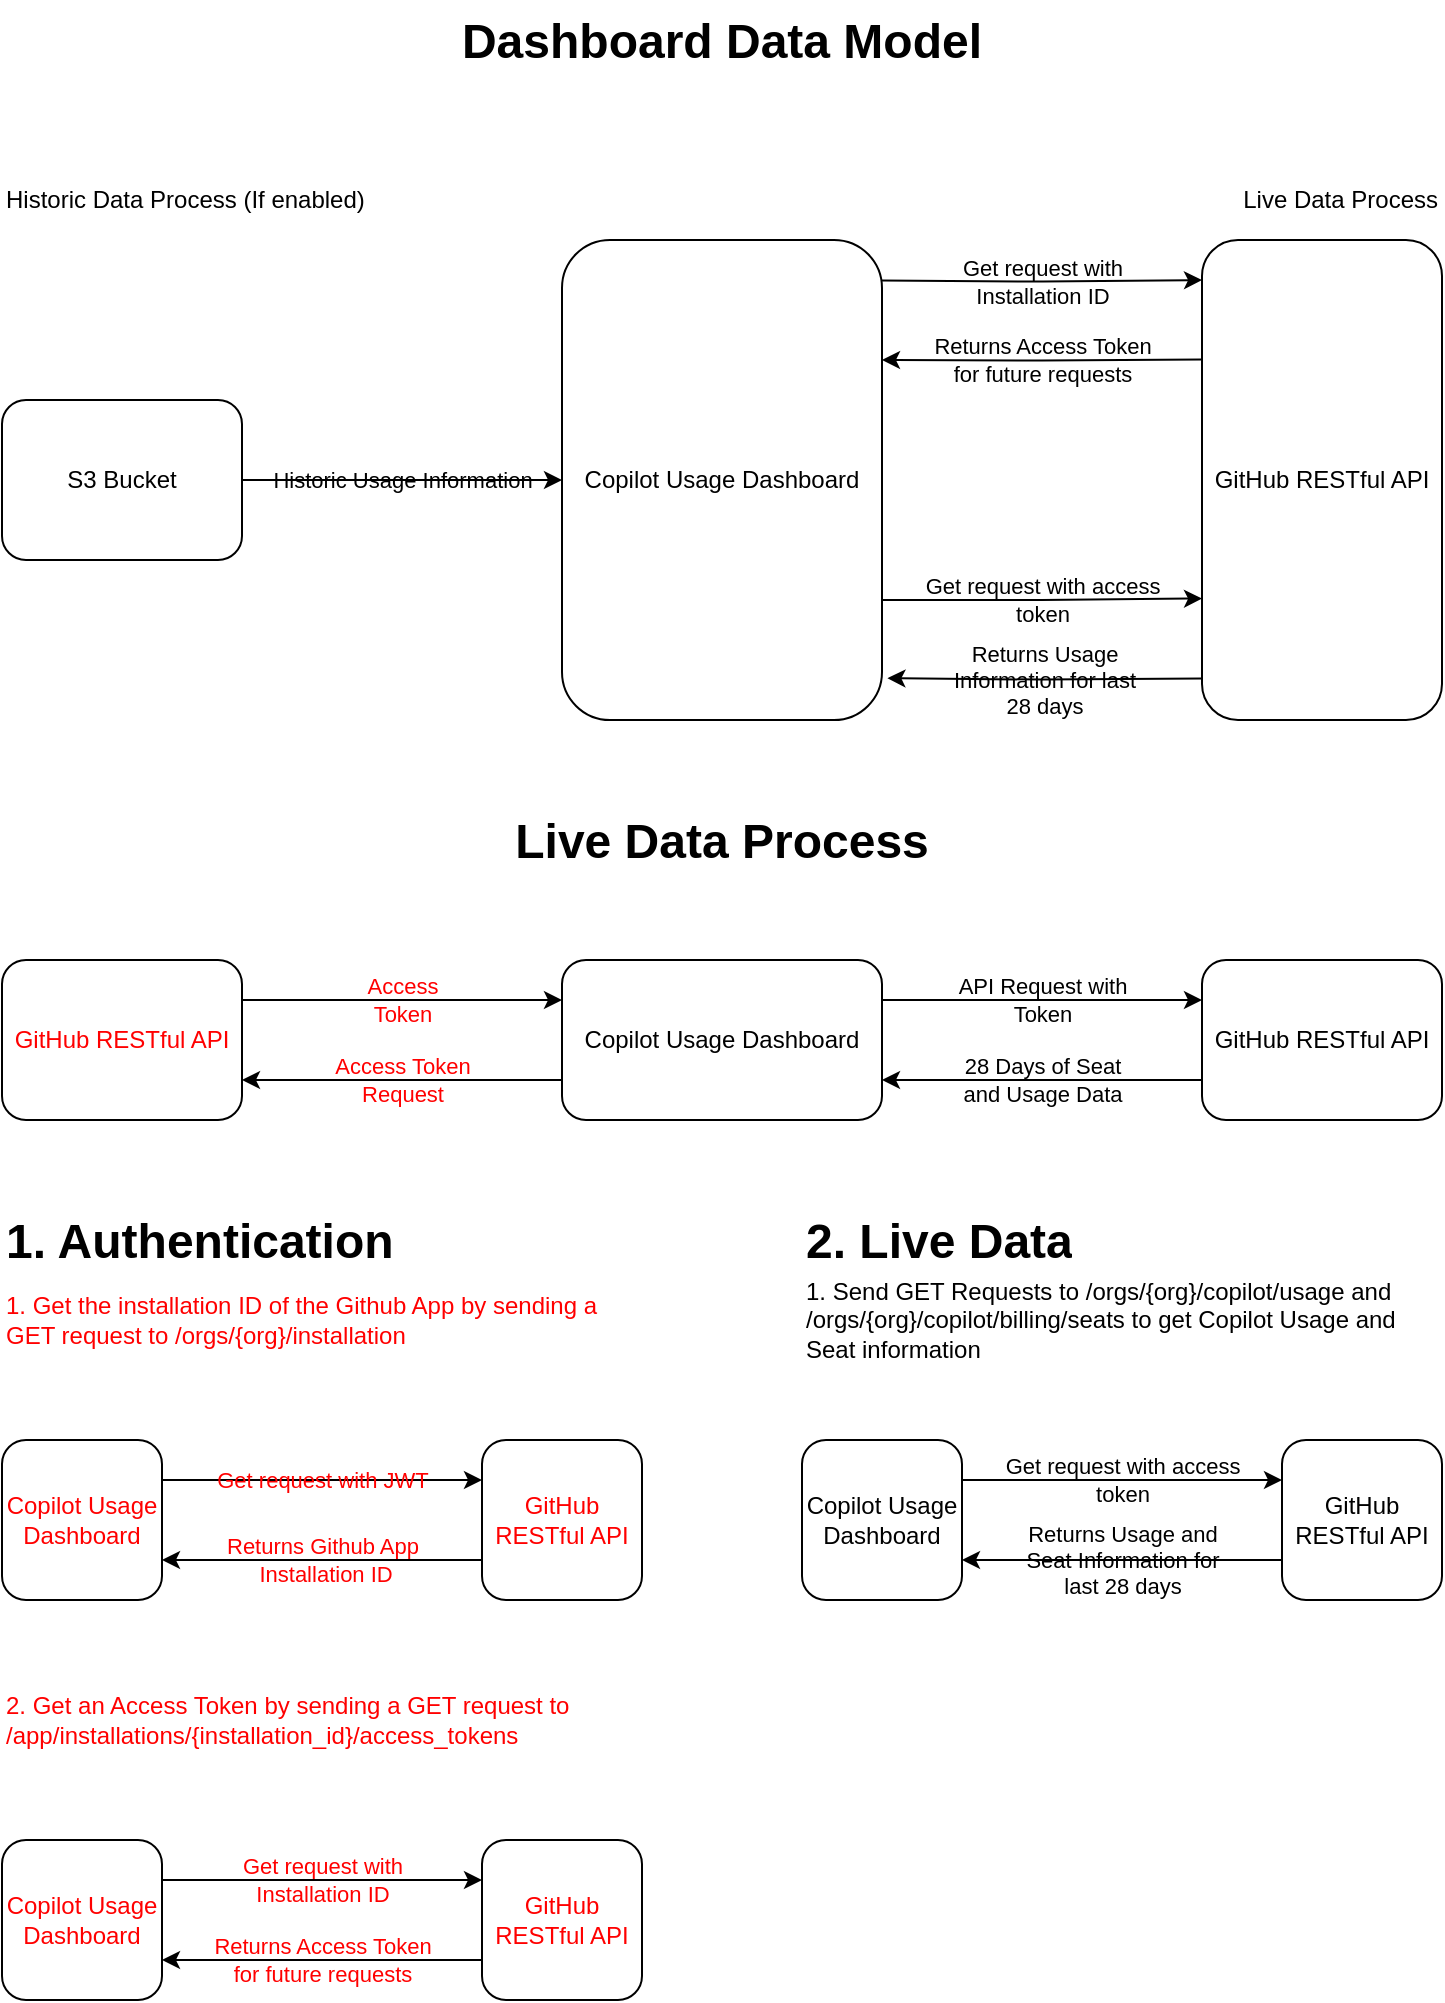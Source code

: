 <mxfile version="24.5.2" type="device">
  <diagram name="Page-1" id="UuaVYHqYEeruNvDf7hTw">
    <mxGraphModel dx="1633" dy="939" grid="1" gridSize="10" guides="1" tooltips="1" connect="1" arrows="1" fold="1" page="1" pageScale="1" pageWidth="827" pageHeight="1169" background="none" math="0" shadow="0">
      <root>
        <mxCell id="0" />
        <mxCell id="1" parent="0" />
        <mxCell id="JAojj6oCfwSo5Z4DhQhG-3" value="Get request with JWT" style="edgeStyle=orthogonalEdgeStyle;rounded=0;orthogonalLoop=1;jettySize=auto;html=1;exitX=1;exitY=0.25;exitDx=0;exitDy=0;entryX=0;entryY=0.25;entryDx=0;entryDy=0;fontColor=#FF0000;labelBackgroundColor=none;" parent="1" source="JAojj6oCfwSo5Z4DhQhG-1" target="JAojj6oCfwSo5Z4DhQhG-2" edge="1">
          <mxGeometry relative="1" as="geometry" />
        </mxCell>
        <mxCell id="JAojj6oCfwSo5Z4DhQhG-1" value="Copilot Usage Dashboard" style="rounded=1;whiteSpace=wrap;html=1;fontColor=#FF0000;labelBackgroundColor=none;" parent="1" vertex="1">
          <mxGeometry x="40" y="760" width="80" height="80" as="geometry" />
        </mxCell>
        <mxCell id="JAojj6oCfwSo5Z4DhQhG-4" value="Returns Github App&lt;div&gt;&amp;nbsp;Installation ID&lt;/div&gt;" style="edgeStyle=orthogonalEdgeStyle;rounded=0;orthogonalLoop=1;jettySize=auto;html=1;exitX=0;exitY=0.75;exitDx=0;exitDy=0;entryX=1;entryY=0.75;entryDx=0;entryDy=0;fontColor=#FF0000;labelBackgroundColor=none;" parent="1" source="JAojj6oCfwSo5Z4DhQhG-2" target="JAojj6oCfwSo5Z4DhQhG-1" edge="1">
          <mxGeometry relative="1" as="geometry" />
        </mxCell>
        <mxCell id="JAojj6oCfwSo5Z4DhQhG-2" value="GitHub RESTful API" style="rounded=1;whiteSpace=wrap;html=1;fontColor=#FF0000;labelBackgroundColor=none;" parent="1" vertex="1">
          <mxGeometry x="280" y="760" width="80" height="80" as="geometry" />
        </mxCell>
        <mxCell id="JAojj6oCfwSo5Z4DhQhG-5" value="Get request with&lt;div&gt;Installation ID&lt;/div&gt;" style="edgeStyle=orthogonalEdgeStyle;rounded=0;orthogonalLoop=1;jettySize=auto;html=1;exitX=1;exitY=0.25;exitDx=0;exitDy=0;entryX=0;entryY=0.25;entryDx=0;entryDy=0;fontColor=#FF0000;labelBackgroundColor=none;" parent="1" source="JAojj6oCfwSo5Z4DhQhG-6" target="JAojj6oCfwSo5Z4DhQhG-8" edge="1">
          <mxGeometry relative="1" as="geometry">
            <Array as="points">
              <mxPoint x="150" y="980" />
              <mxPoint x="150" y="980" />
            </Array>
          </mxGeometry>
        </mxCell>
        <mxCell id="JAojj6oCfwSo5Z4DhQhG-6" value="Copilot Usage Dashboard" style="rounded=1;whiteSpace=wrap;html=1;fontColor=#FF0000;labelBackgroundColor=none;" parent="1" vertex="1">
          <mxGeometry x="40" y="960" width="80" height="80" as="geometry" />
        </mxCell>
        <mxCell id="JAojj6oCfwSo5Z4DhQhG-7" value="Returns Access Token&lt;div&gt;for future requests&lt;/div&gt;" style="edgeStyle=orthogonalEdgeStyle;rounded=0;orthogonalLoop=1;jettySize=auto;html=1;exitX=0;exitY=0.75;exitDx=0;exitDy=0;entryX=1;entryY=0.75;entryDx=0;entryDy=0;fontColor=#FF0000;labelBackgroundColor=none;" parent="1" source="JAojj6oCfwSo5Z4DhQhG-8" target="JAojj6oCfwSo5Z4DhQhG-6" edge="1">
          <mxGeometry relative="1" as="geometry">
            <mxPoint as="offset" />
          </mxGeometry>
        </mxCell>
        <mxCell id="JAojj6oCfwSo5Z4DhQhG-8" value="GitHub RESTful API" style="rounded=1;whiteSpace=wrap;html=1;fontColor=#FF0000;labelBackgroundColor=none;" parent="1" vertex="1">
          <mxGeometry x="280" y="960" width="80" height="80" as="geometry" />
        </mxCell>
        <mxCell id="JAojj6oCfwSo5Z4DhQhG-9" value="1. Get the installation ID of the Github App by sending a GET request to /orgs/{org}/installation&amp;nbsp;" style="text;html=1;align=left;verticalAlign=middle;whiteSpace=wrap;rounded=0;fontColor=#FF0000;labelBackgroundColor=none;" parent="1" vertex="1">
          <mxGeometry x="40" y="680" width="320" height="40" as="geometry" />
        </mxCell>
        <mxCell id="JAojj6oCfwSo5Z4DhQhG-10" value="2. Get an Access Token by sending a GET request to /app/installations/{installation_id}/access_tokens" style="text;html=1;align=left;verticalAlign=middle;whiteSpace=wrap;rounded=0;fontColor=#FF0000;labelBackgroundColor=none;" parent="1" vertex="1">
          <mxGeometry x="40" y="880" width="320" height="40" as="geometry" />
        </mxCell>
        <mxCell id="JAojj6oCfwSo5Z4DhQhG-11" value="Get request with access&lt;div&gt;token&lt;/div&gt;" style="edgeStyle=orthogonalEdgeStyle;rounded=0;orthogonalLoop=1;jettySize=auto;html=1;exitX=1;exitY=0.25;exitDx=0;exitDy=0;entryX=0;entryY=0.25;entryDx=0;entryDy=0;labelBackgroundColor=none;" parent="1" source="JAojj6oCfwSo5Z4DhQhG-12" target="JAojj6oCfwSo5Z4DhQhG-14" edge="1">
          <mxGeometry relative="1" as="geometry">
            <mxPoint as="offset" />
          </mxGeometry>
        </mxCell>
        <mxCell id="JAojj6oCfwSo5Z4DhQhG-12" value="Copilot Usage Dashboard" style="rounded=1;whiteSpace=wrap;html=1;labelBackgroundColor=none;" parent="1" vertex="1">
          <mxGeometry x="440" y="760" width="80" height="80" as="geometry" />
        </mxCell>
        <mxCell id="JAojj6oCfwSo5Z4DhQhG-13" value="Returns Usage and&lt;div&gt;Seat Information for&lt;/div&gt;&lt;div&gt;last 28 days&lt;/div&gt;" style="edgeStyle=orthogonalEdgeStyle;rounded=0;orthogonalLoop=1;jettySize=auto;html=1;exitX=0;exitY=0.75;exitDx=0;exitDy=0;entryX=1;entryY=0.75;entryDx=0;entryDy=0;labelBackgroundColor=none;" parent="1" source="JAojj6oCfwSo5Z4DhQhG-14" target="JAojj6oCfwSo5Z4DhQhG-12" edge="1">
          <mxGeometry relative="1" as="geometry">
            <mxPoint as="offset" />
          </mxGeometry>
        </mxCell>
        <mxCell id="JAojj6oCfwSo5Z4DhQhG-14" value="GitHub RESTful API" style="rounded=1;whiteSpace=wrap;html=1;labelBackgroundColor=none;" parent="1" vertex="1">
          <mxGeometry x="680" y="760" width="80" height="80" as="geometry" />
        </mxCell>
        <mxCell id="JAojj6oCfwSo5Z4DhQhG-15" value="1. Send GET Requests to /orgs/{org}/copilot/usage and /orgs/{org}/copilot/billing/seats to get Copilot Usage and Seat information" style="text;html=1;align=left;verticalAlign=middle;whiteSpace=wrap;rounded=0;labelBackgroundColor=none;" parent="1" vertex="1">
          <mxGeometry x="440" y="680" width="320" height="40" as="geometry" />
        </mxCell>
        <mxCell id="JAojj6oCfwSo5Z4DhQhG-19" value="Access Token&lt;div&gt;Request&lt;/div&gt;" style="edgeStyle=orthogonalEdgeStyle;rounded=0;orthogonalLoop=1;jettySize=auto;html=1;entryX=1;entryY=0.75;entryDx=0;entryDy=0;align=center;fontColor=#FF0000;exitX=0;exitY=0.75;exitDx=0;exitDy=0;labelBackgroundColor=none;" parent="1" source="JAojj6oCfwSo5Z4DhQhG-16" target="JAojj6oCfwSo5Z4DhQhG-18" edge="1">
          <mxGeometry relative="1" as="geometry">
            <mxPoint x="480" y="630" as="sourcePoint" />
          </mxGeometry>
        </mxCell>
        <mxCell id="JAojj6oCfwSo5Z4DhQhG-21" value="API Request with&lt;div&gt;Token&lt;/div&gt;" style="edgeStyle=orthogonalEdgeStyle;rounded=0;orthogonalLoop=1;jettySize=auto;html=1;exitX=1;exitY=0.25;exitDx=0;exitDy=0;entryX=0;entryY=0.25;entryDx=0;entryDy=0;labelBackgroundColor=none;" parent="1" source="JAojj6oCfwSo5Z4DhQhG-16" target="JAojj6oCfwSo5Z4DhQhG-17" edge="1">
          <mxGeometry relative="1" as="geometry" />
        </mxCell>
        <mxCell id="JAojj6oCfwSo5Z4DhQhG-16" value="Copilot Usage Dashboard" style="rounded=1;whiteSpace=wrap;html=1;labelBackgroundColor=none;" parent="1" vertex="1">
          <mxGeometry x="320" y="520" width="160" height="80" as="geometry" />
        </mxCell>
        <mxCell id="JAojj6oCfwSo5Z4DhQhG-22" value="28 Days of Seat&lt;div&gt;and Usage Data&lt;/div&gt;" style="edgeStyle=orthogonalEdgeStyle;rounded=0;orthogonalLoop=1;jettySize=auto;html=1;exitX=0;exitY=0.75;exitDx=0;exitDy=0;entryX=1;entryY=0.75;entryDx=0;entryDy=0;labelBackgroundColor=none;" parent="1" source="JAojj6oCfwSo5Z4DhQhG-17" target="JAojj6oCfwSo5Z4DhQhG-16" edge="1">
          <mxGeometry relative="1" as="geometry" />
        </mxCell>
        <mxCell id="JAojj6oCfwSo5Z4DhQhG-17" value="GitHub RESTful API" style="rounded=1;whiteSpace=wrap;html=1;labelBackgroundColor=none;" parent="1" vertex="1">
          <mxGeometry x="640" y="520" width="120" height="80" as="geometry" />
        </mxCell>
        <mxCell id="JAojj6oCfwSo5Z4DhQhG-20" value="Access&lt;div&gt;Token&lt;/div&gt;" style="edgeStyle=orthogonalEdgeStyle;rounded=0;orthogonalLoop=1;jettySize=auto;html=1;exitX=1;exitY=0.25;exitDx=0;exitDy=0;entryX=0;entryY=0.25;entryDx=0;entryDy=0;align=center;fontColor=#FF0000;labelBackgroundColor=none;" parent="1" source="JAojj6oCfwSo5Z4DhQhG-18" target="JAojj6oCfwSo5Z4DhQhG-16" edge="1">
          <mxGeometry relative="1" as="geometry" />
        </mxCell>
        <mxCell id="JAojj6oCfwSo5Z4DhQhG-18" value="GitHub RESTful API" style="rounded=1;whiteSpace=wrap;html=1;fontColor=#FF0000;labelBackgroundColor=none;" parent="1" vertex="1">
          <mxGeometry x="40" y="520" width="120" height="80" as="geometry" />
        </mxCell>
        <mxCell id="JAojj6oCfwSo5Z4DhQhG-23" value="&lt;h1 style=&quot;margin-top: 0px;&quot;&gt;1. Authentication&lt;/h1&gt;" style="text;html=1;whiteSpace=wrap;overflow=hidden;rounded=0;labelBackgroundColor=none;" parent="1" vertex="1">
          <mxGeometry x="40" y="640" width="320" height="40" as="geometry" />
        </mxCell>
        <mxCell id="JAojj6oCfwSo5Z4DhQhG-24" value="&lt;h1 style=&quot;margin-top: 0px;&quot;&gt;2. Live Data&lt;/h1&gt;" style="text;html=1;whiteSpace=wrap;overflow=hidden;rounded=0;labelBackgroundColor=none;" parent="1" vertex="1">
          <mxGeometry x="440" y="640" width="180" height="40" as="geometry" />
        </mxCell>
        <mxCell id="JAojj6oCfwSo5Z4DhQhG-25" value="&lt;h1 style=&quot;margin-top: 0px;&quot;&gt;Live Data Process&lt;/h1&gt;" style="text;html=1;whiteSpace=wrap;overflow=hidden;rounded=0;align=center;fontStyle=0;labelBackgroundColor=none;" parent="1" vertex="1">
          <mxGeometry x="40" y="440" width="720" height="40" as="geometry" />
        </mxCell>
        <mxCell id="JAojj6oCfwSo5Z4DhQhG-90" value="&lt;h1 style=&quot;margin-top: 0px;&quot;&gt;Dashboard Data Model&lt;/h1&gt;" style="text;html=1;whiteSpace=wrap;overflow=hidden;rounded=0;align=center;fontStyle=0;labelBackgroundColor=none;" parent="1" vertex="1">
          <mxGeometry x="40" y="40" width="720" height="40" as="geometry" />
        </mxCell>
        <mxCell id="JAojj6oCfwSo5Z4DhQhG-121" value="Historic Usage Information" style="edgeStyle=orthogonalEdgeStyle;rounded=0;orthogonalLoop=1;jettySize=auto;html=1;exitX=1;exitY=0.5;exitDx=0;exitDy=0;entryX=0;entryY=0.5;entryDx=0;entryDy=0;labelBackgroundColor=none;fontColor=#000000;" parent="1" source="JAojj6oCfwSo5Z4DhQhG-93" target="JAojj6oCfwSo5Z4DhQhG-96" edge="1">
          <mxGeometry relative="1" as="geometry" />
        </mxCell>
        <mxCell id="JAojj6oCfwSo5Z4DhQhG-93" value="S3 Bucket" style="rounded=1;whiteSpace=wrap;html=1;fontColor=#000000;labelBackgroundColor=none;strokeColor=#000000;" parent="1" vertex="1">
          <mxGeometry x="40" y="240" width="120" height="80" as="geometry" />
        </mxCell>
        <mxCell id="JAojj6oCfwSo5Z4DhQhG-95" value="GitHub RESTful API" style="rounded=1;whiteSpace=wrap;html=1;fontColor=#000000;labelBackgroundColor=none;" parent="1" vertex="1">
          <mxGeometry x="640" y="160" width="120" height="240" as="geometry" />
        </mxCell>
        <mxCell id="JAojj6oCfwSo5Z4DhQhG-96" value="Copilot Usage Dashboard" style="rounded=1;whiteSpace=wrap;html=1;fontColor=#000000;labelBackgroundColor=none;" parent="1" vertex="1">
          <mxGeometry x="320" y="160" width="160" height="240" as="geometry" />
        </mxCell>
        <mxCell id="JAojj6oCfwSo5Z4DhQhG-115" value="Returns Access Token&lt;div&gt;for future requests&lt;/div&gt;" style="edgeStyle=orthogonalEdgeStyle;rounded=0;orthogonalLoop=1;jettySize=auto;html=1;exitX=0;exitY=0.75;exitDx=0;exitDy=0;entryX=1;entryY=0.25;entryDx=0;entryDy=0;fontColor=#000000;labelBackgroundColor=none;" parent="1" edge="1" target="JAojj6oCfwSo5Z4DhQhG-96">
          <mxGeometry relative="1" as="geometry">
            <mxPoint x="640" y="219.75" as="sourcePoint" />
            <mxPoint x="480" y="219.75" as="targetPoint" />
            <mxPoint as="offset" />
          </mxGeometry>
        </mxCell>
        <mxCell id="JAojj6oCfwSo5Z4DhQhG-117" value="Get request with access&lt;div&gt;token&lt;/div&gt;" style="edgeStyle=orthogonalEdgeStyle;rounded=0;orthogonalLoop=1;jettySize=auto;html=1;exitX=1;exitY=0.75;exitDx=0;exitDy=0;entryX=0;entryY=0.25;entryDx=0;entryDy=0;fontColor=#000000;labelBackgroundColor=none;" parent="1" edge="1" source="JAojj6oCfwSo5Z4DhQhG-96">
          <mxGeometry relative="1" as="geometry">
            <mxPoint x="480" y="339.25" as="sourcePoint" />
            <mxPoint x="640" y="339.25" as="targetPoint" />
            <mxPoint as="offset" />
          </mxGeometry>
        </mxCell>
        <mxCell id="JAojj6oCfwSo5Z4DhQhG-118" value="Returns Usage&lt;div&gt;Information for last&lt;/div&gt;&lt;div&gt;28 days&lt;/div&gt;" style="edgeStyle=orthogonalEdgeStyle;rounded=0;orthogonalLoop=1;jettySize=auto;html=1;exitX=0;exitY=0.75;exitDx=0;exitDy=0;entryX=1.017;entryY=0.913;entryDx=0;entryDy=0;fontColor=#000000;labelBackgroundColor=none;entryPerimeter=0;" parent="1" edge="1" target="JAojj6oCfwSo5Z4DhQhG-96">
          <mxGeometry relative="1" as="geometry">
            <mxPoint as="offset" />
            <mxPoint x="640" y="379.25" as="sourcePoint" />
            <mxPoint x="480" y="379.25" as="targetPoint" />
          </mxGeometry>
        </mxCell>
        <mxCell id="yCTr9eyWwM7qKFxM0R0S-3" value="Get request with&lt;div&gt;Installation ID&lt;/div&gt;" style="edgeStyle=orthogonalEdgeStyle;rounded=0;orthogonalLoop=1;jettySize=auto;html=1;exitX=0;exitY=0.75;exitDx=0;exitDy=0;entryX=1;entryY=0.25;entryDx=0;entryDy=0;fontColor=#000000;labelBackgroundColor=none;" edge="1" parent="1">
          <mxGeometry relative="1" as="geometry">
            <mxPoint x="480" y="180.25" as="sourcePoint" />
            <mxPoint x="640" y="180" as="targetPoint" />
            <mxPoint as="offset" />
          </mxGeometry>
        </mxCell>
        <mxCell id="yCTr9eyWwM7qKFxM0R0S-4" value="Historic Data Process (If enabled)" style="text;html=1;align=left;verticalAlign=middle;whiteSpace=wrap;rounded=0;" vertex="1" parent="1">
          <mxGeometry x="40" y="120" width="360" height="40" as="geometry" />
        </mxCell>
        <mxCell id="yCTr9eyWwM7qKFxM0R0S-5" value="Live Data Process" style="text;html=1;align=right;verticalAlign=middle;whiteSpace=wrap;rounded=0;" vertex="1" parent="1">
          <mxGeometry x="400" y="120" width="360" height="40" as="geometry" />
        </mxCell>
      </root>
    </mxGraphModel>
  </diagram>
</mxfile>
